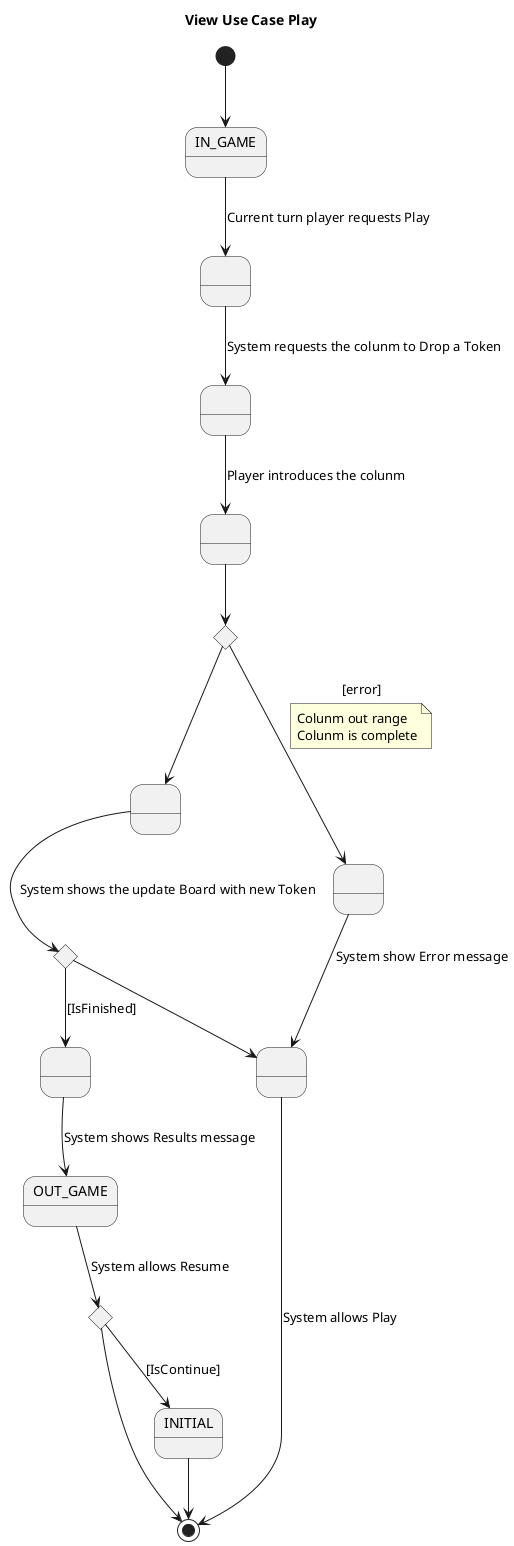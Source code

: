 @startuml ViewUseCasePlay
title View Use Case Play

state A as " "
state B as " "
state C as " "
state D as " "
state E as " "
state G as " "
state H as " "
state A as " "
state if1 <<choice>>
state if2 <<choice>>
state if3 <<choice>>

[*] --> IN_GAME
IN_GAME --> A : Current turn player requests Play
A --> B : System requests the colunm to Drop a Token
B --> C : Player introduces the colunm
    C --> if1 
    if1 --> G : [error]
    note on link
        Colunm out range
        Colunm is complete
    endnote
    G --> H : System show Error message
    H --> [*] : System allows Play
if1 --> D 
    if2 --> H
D --> if2 : System shows the update Board with new Token
if2 --> E : [IsFinished]
E --> OUT_GAME : System shows Results message
OUT_GAME --> if3 : System allows Resume
    if3 --> INITIAL : [IsContinue]
    INITIAL --> [*]
if3 --> [*]
@enduml